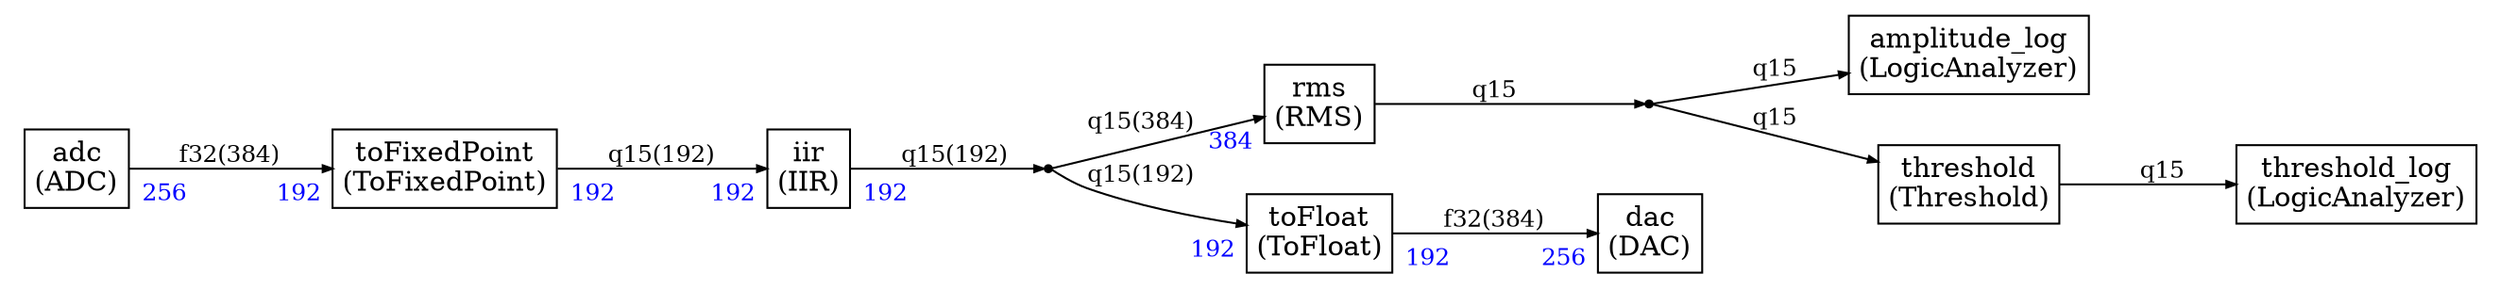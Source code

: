 



digraph structs {
    bgcolor = "white"
    node [shape=plaintext,color="black",fontcolor="black",fontname="Times-Roman"]
    rankdir=LR
    edge [arrowsize="0.5",color="black",fontcolor="black",fontname="Times-Roman"]


adc [label=<
<TABLE color="black" bgcolor="none" BORDER="0" CELLBORDER="1" CELLSPACING="0" CELLPADDING="4">
  <TR>
    <TD ALIGN="CENTER" PORT="i"><FONT COLOR="black" POINT-SIZE="14.0">adc<BR/>(ADC)</FONT></TD>
  </TR>
</TABLE>>];

amplitude_log [label=<
<TABLE color="black" bgcolor="none" BORDER="0" CELLBORDER="1" CELLSPACING="0" CELLPADDING="4">
  <TR>
    <TD ALIGN="CENTER" PORT="i"><FONT COLOR="black" POINT-SIZE="14.0">amplitude_log<BR/>(LogicAnalyzer)</FONT></TD>
  </TR>
</TABLE>>];

dac [label=<
<TABLE color="black" bgcolor="none" BORDER="0" CELLBORDER="1" CELLSPACING="0" CELLPADDING="4">
  <TR>
    <TD ALIGN="CENTER" PORT="i"><FONT COLOR="black" POINT-SIZE="14.0">dac<BR/>(DAC)</FONT></TD>
  </TR>
</TABLE>>];

dup0 [shape=point,label="dup0"]

dup1 [shape=point,label="dup1"]

iir [label=<
<TABLE color="black" bgcolor="none" BORDER="0" CELLBORDER="1" CELLSPACING="0" CELLPADDING="4">
  <TR>
    <TD ALIGN="CENTER" PORT="i"><FONT COLOR="black" POINT-SIZE="14.0">iir<BR/>(IIR)</FONT></TD>
  </TR>
</TABLE>>];

rms [label=<
<TABLE color="black" bgcolor="none" BORDER="0" CELLBORDER="1" CELLSPACING="0" CELLPADDING="4">
  <TR>
    <TD ALIGN="CENTER" PORT="i"><FONT COLOR="black" POINT-SIZE="14.0">rms<BR/>(RMS)</FONT></TD>
  </TR>
</TABLE>>];

threshold [label=<
<TABLE color="black" bgcolor="none" BORDER="0" CELLBORDER="1" CELLSPACING="0" CELLPADDING="4">
  <TR>
    <TD ALIGN="CENTER" PORT="i"><FONT COLOR="black" POINT-SIZE="14.0">threshold<BR/>(Threshold)</FONT></TD>
  </TR>
</TABLE>>];

threshold_log [label=<
<TABLE color="black" bgcolor="none" BORDER="0" CELLBORDER="1" CELLSPACING="0" CELLPADDING="4">
  <TR>
    <TD ALIGN="CENTER" PORT="i"><FONT COLOR="black" POINT-SIZE="14.0">threshold_log<BR/>(LogicAnalyzer)</FONT></TD>
  </TR>
</TABLE>>];

toFixedPoint [label=<
<TABLE color="black" bgcolor="none" BORDER="0" CELLBORDER="1" CELLSPACING="0" CELLPADDING="4">
  <TR>
    <TD ALIGN="CENTER" PORT="i"><FONT COLOR="black" POINT-SIZE="14.0">toFixedPoint<BR/>(ToFixedPoint)</FONT></TD>
  </TR>
</TABLE>>];

toFloat [label=<
<TABLE color="black" bgcolor="none" BORDER="0" CELLBORDER="1" CELLSPACING="0" CELLPADDING="4">
  <TR>
    <TD ALIGN="CENTER" PORT="i"><FONT COLOR="black" POINT-SIZE="14.0">toFloat<BR/>(ToFloat)</FONT></TD>
  </TR>
</TABLE>>];



adc:i -> toFixedPoint:i [style="solid",color="black",fontsize="12.0",fontcolor="black",label=<f32(384)>
,headlabel=<<TABLE BORDER="0" CELLPADDING="4"><TR><TD><FONT COLOR="blue" POINT-SIZE="12.0" >192</FONT>
</TD></TR></TABLE>>
,taillabel=<<TABLE BORDER="0" CELLPADDING="4"><TR><TD><FONT COLOR="blue" POINT-SIZE="12.0" >256</FONT>
</TD></TR></TABLE>>]

toFixedPoint:i -> iir:i [style="solid",color="black",fontsize="12.0",fontcolor="black",label=<q15(192)>
,headlabel=<<TABLE BORDER="0" CELLPADDING="4"><TR><TD><FONT COLOR="blue" POINT-SIZE="12.0" >192</FONT>
</TD></TR></TABLE>>
,taillabel=<<TABLE BORDER="0" CELLPADDING="4"><TR><TD><FONT COLOR="blue" POINT-SIZE="12.0" >192</FONT>
</TD></TR></TABLE>>]

toFloat:i -> dac:i [style="solid",color="black",fontsize="12.0",fontcolor="black",label=<f32(384)>
,headlabel=<<TABLE BORDER="0" CELLPADDING="4"><TR><TD><FONT COLOR="blue" POINT-SIZE="12.0" >256</FONT>
</TD></TR></TABLE>>
,taillabel=<<TABLE BORDER="0" CELLPADDING="4"><TR><TD><FONT COLOR="blue" POINT-SIZE="12.0" >192</FONT>
</TD></TR></TABLE>>]

threshold:i -> threshold_log:i [style="solid",color="black",fontsize="12.0",fontcolor="black",label=<q15>

]

iir:i ->  
dup0 [style="solid",color="black",fontsize="12.0",fontcolor="black",label=<q15(192)>

,taillabel=<<TABLE BORDER="0" CELLPADDING="4"><TR><TD><FONT COLOR="blue" POINT-SIZE="12.0" >192</FONT>
</TD></TR></TABLE>>]

 
dup0 -> toFloat:i [style="solid",color="black",fontsize="12.0",fontcolor="black",label=<q15(192)>
,headlabel=<<TABLE BORDER="0" CELLPADDING="4"><TR><TD><FONT COLOR="blue" POINT-SIZE="12.0" >192</FONT>
</TD></TR></TABLE>>
]

 
dup0 -> rms:i [style="solid",color="black",fontsize="12.0",fontcolor="black",label=<q15(384)>
,headlabel=<<TABLE BORDER="0" CELLPADDING="4"><TR><TD><FONT COLOR="blue" POINT-SIZE="12.0" >384</FONT>
</TD></TR></TABLE>>
]

rms:i ->  
dup1 [style="solid",color="black",fontsize="12.0",fontcolor="black",label=<q15>

]

 
dup1 -> threshold:i [style="solid",color="black",fontsize="12.0",fontcolor="black",label=<q15>

]

 
dup1 -> amplitude_log:i [style="solid",color="black",fontsize="12.0",fontcolor="black",label=<q15>

]


}
